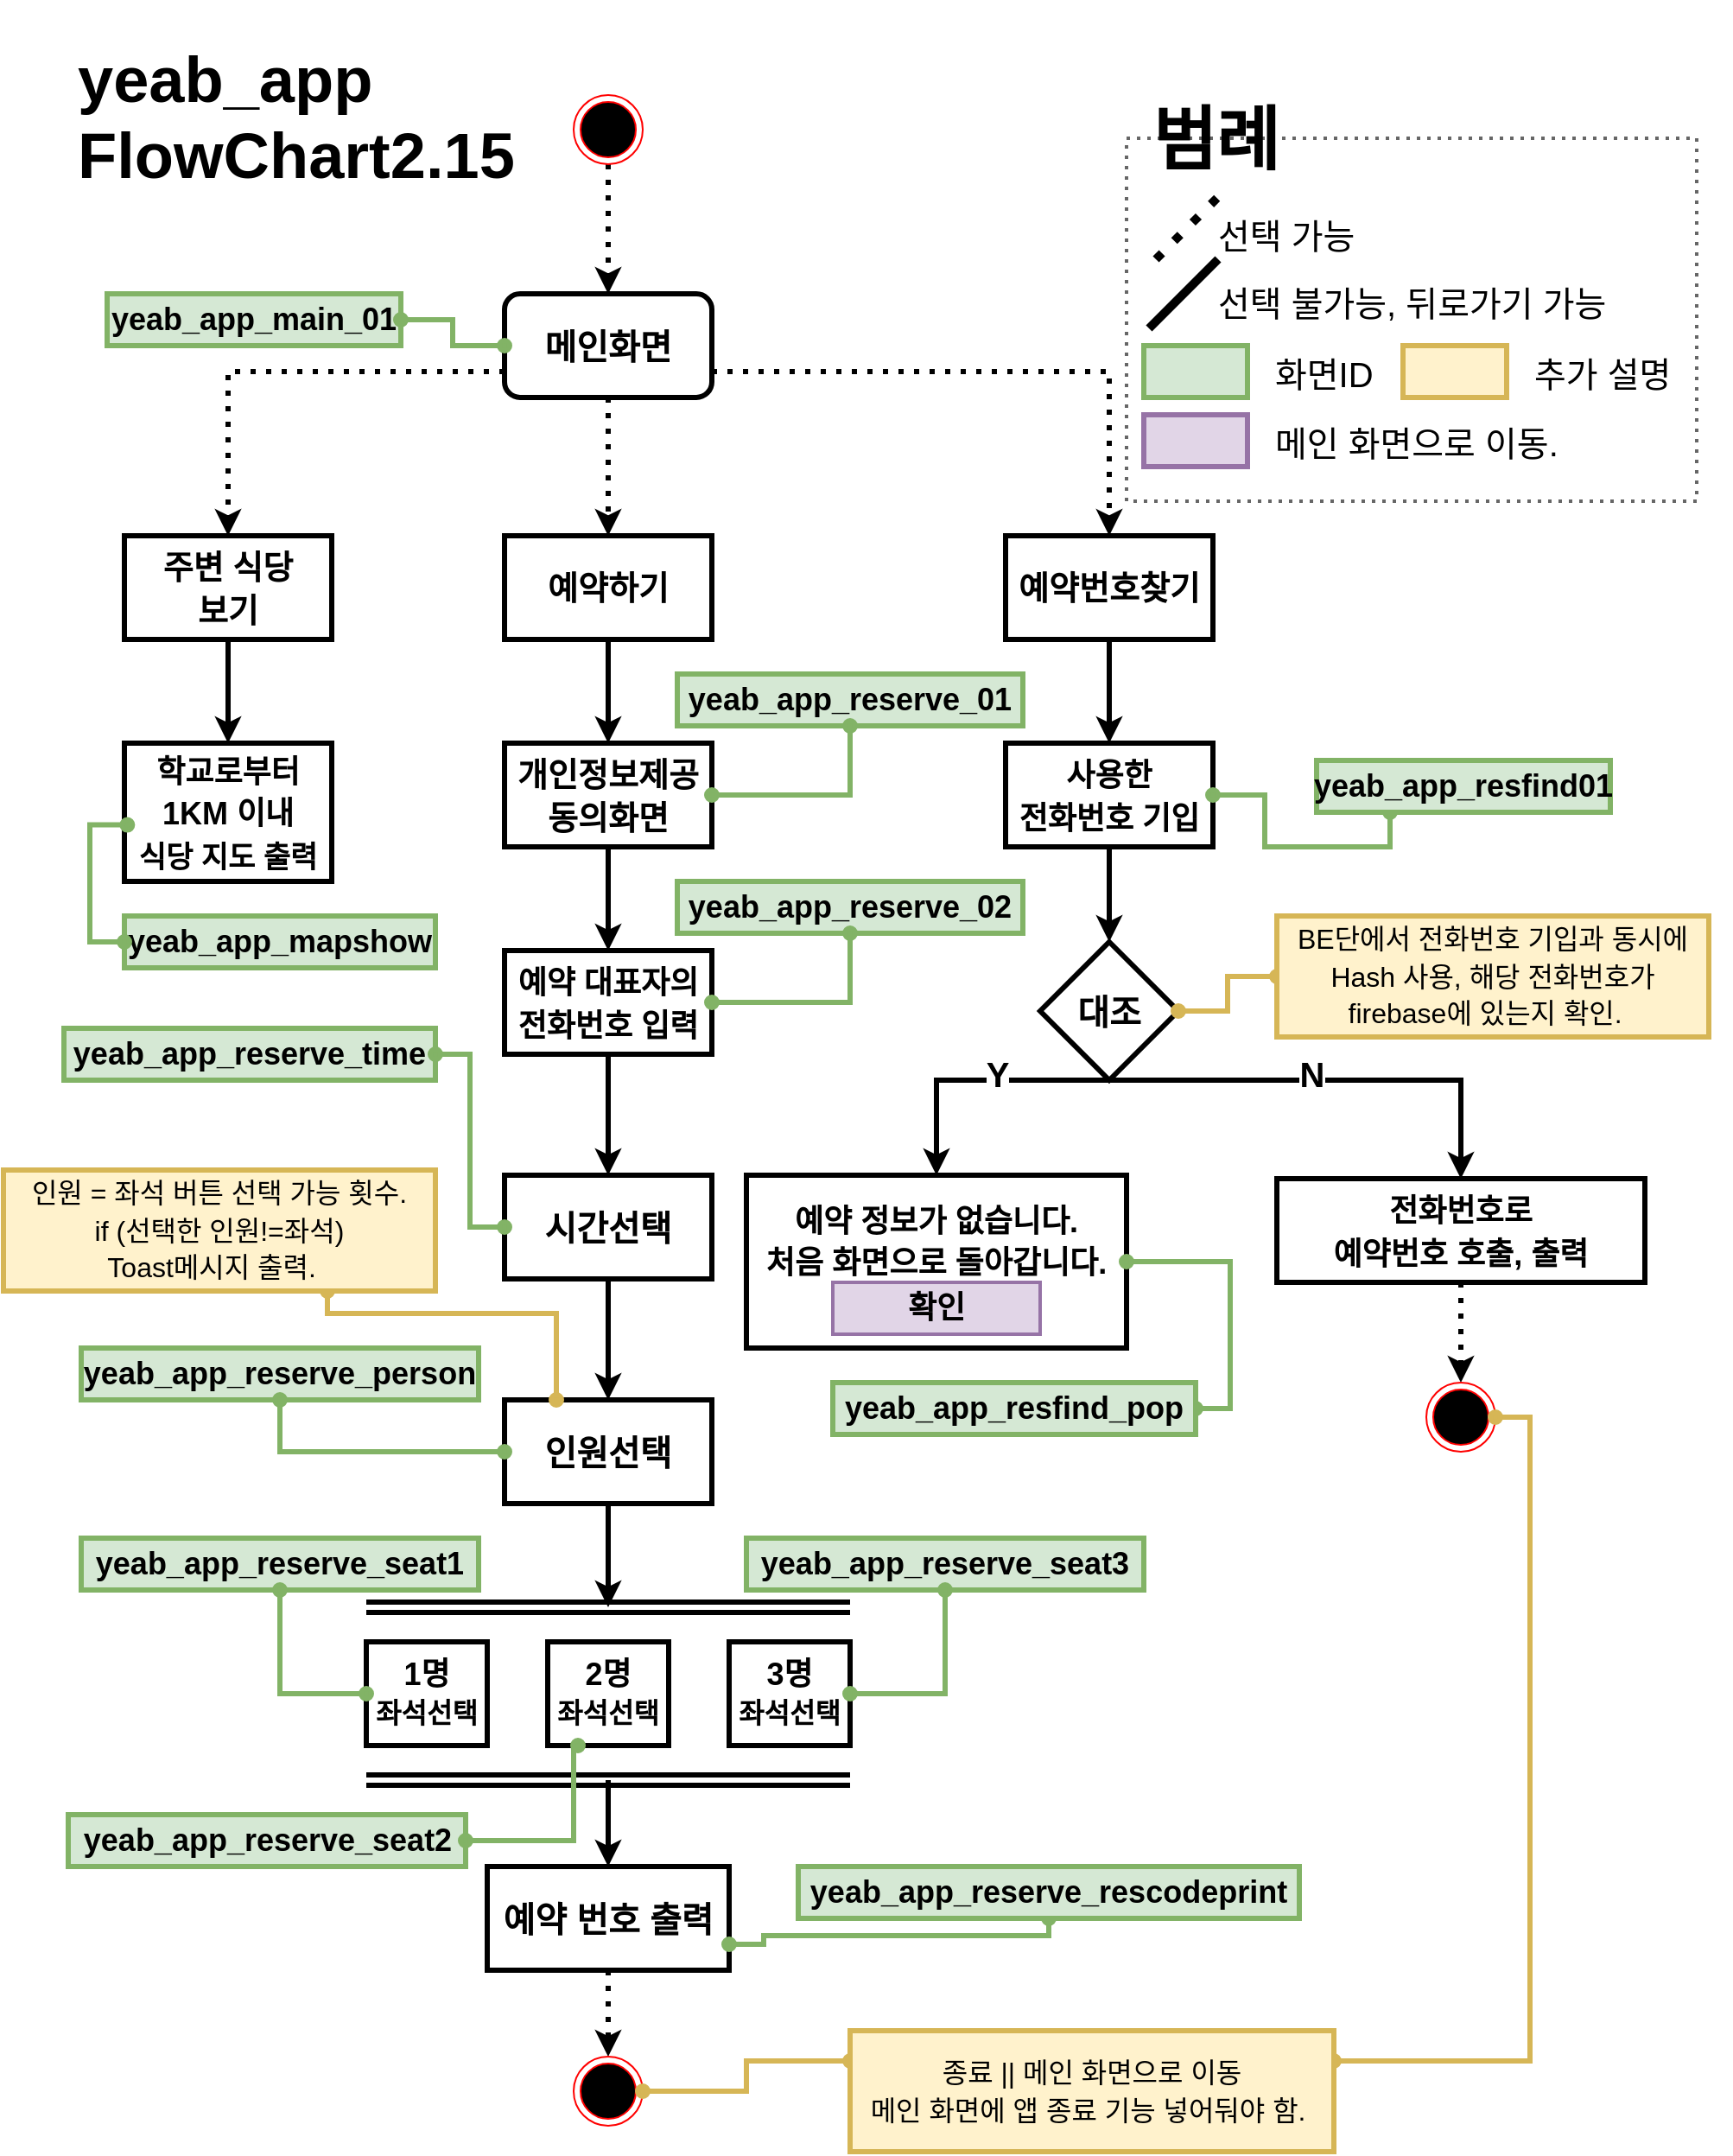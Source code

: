 <mxfile version="18.1.3" type="github"><diagram id="dLGdQCsyd4hNVI2lB6Ts" name="Page-1"><mxGraphModel dx="1865" dy="489" grid="1" gridSize="10" guides="1" tooltips="1" connect="1" arrows="1" fold="1" page="1" pageScale="1" pageWidth="827" pageHeight="1169" math="0" shadow="0"><root><mxCell id="0"/><mxCell id="1" parent="0"/><mxCell id="8XCTulohcZ_gQZf6zRRL-4" value="" style="edgeStyle=orthogonalEdgeStyle;rounded=0;orthogonalLoop=1;jettySize=auto;html=1;fontSize=20;strokeWidth=3;dashed=1;dashPattern=1 2;" parent="1" source="8XCTulohcZ_gQZf6zRRL-1" target="8XCTulohcZ_gQZf6zRRL-3" edge="1"><mxGeometry relative="1" as="geometry"/></mxCell><mxCell id="8XCTulohcZ_gQZf6zRRL-1" value="" style="ellipse;html=1;shape=endState;fillColor=#000000;strokeColor=#ff0000;" parent="1" vertex="1"><mxGeometry x="300" y="55" width="40" height="40" as="geometry"/></mxCell><mxCell id="uSzah23qglpgxrF1rr_4-2" value="" style="edgeStyle=orthogonalEdgeStyle;rounded=0;orthogonalLoop=1;jettySize=auto;html=1;strokeWidth=3;dashed=1;dashPattern=1 2;" parent="1" source="8XCTulohcZ_gQZf6zRRL-3" target="uSzah23qglpgxrF1rr_4-1" edge="1"><mxGeometry relative="1" as="geometry"/></mxCell><mxCell id="8XCTulohcZ_gQZf6zRRL-3" value="&lt;b&gt;메인화면&lt;/b&gt;" style="rounded=1;whiteSpace=wrap;html=1;fontSize=20;strokeWidth=3;fillColor=none;" parent="1" vertex="1"><mxGeometry x="260" y="170" width="120" height="60" as="geometry"/></mxCell><mxCell id="XMoSlfynbxAHRVLDpW97-5" value="" style="edgeStyle=orthogonalEdgeStyle;rounded=0;orthogonalLoop=1;jettySize=auto;html=1;fontSize=18;strokeWidth=3;" parent="1" source="uSzah23qglpgxrF1rr_4-1" target="XMoSlfynbxAHRVLDpW97-4" edge="1"><mxGeometry relative="1" as="geometry"/></mxCell><mxCell id="uSzah23qglpgxrF1rr_4-1" value="&lt;b style=&quot;&quot;&gt;&lt;font style=&quot;font-size: 19px;&quot;&gt;예약하기&lt;/font&gt;&lt;/b&gt;" style="rounded=0;whiteSpace=wrap;html=1;fontSize=20;strokeWidth=3;fillColor=none;" parent="1" vertex="1"><mxGeometry x="260" y="310" width="120" height="60" as="geometry"/></mxCell><mxCell id="uSzah23qglpgxrF1rr_4-10" value="" style="edgeStyle=orthogonalEdgeStyle;shape=connector;rounded=0;orthogonalLoop=1;jettySize=auto;html=1;labelBackgroundColor=default;fontFamily=Helvetica;fontSize=19;fontColor=default;endArrow=classic;strokeColor=default;strokeWidth=3;" parent="1" source="uSzah23qglpgxrF1rr_4-5" target="uSzah23qglpgxrF1rr_4-9" edge="1"><mxGeometry relative="1" as="geometry"/></mxCell><mxCell id="uSzah23qglpgxrF1rr_4-5" value="&lt;b style=&quot;&quot;&gt;&lt;font style=&quot;font-size: 19px;&quot;&gt;예약번호찾기&lt;/font&gt;&lt;/b&gt;" style="rounded=0;whiteSpace=wrap;html=1;fontSize=20;strokeWidth=3;fillColor=none;" parent="1" vertex="1"><mxGeometry x="550" y="310" width="120" height="60" as="geometry"/></mxCell><mxCell id="XMoSlfynbxAHRVLDpW97-2" value="" style="edgeStyle=orthogonalEdgeStyle;rounded=0;orthogonalLoop=1;jettySize=auto;html=1;strokeWidth=3;" parent="1" source="uSzah23qglpgxrF1rr_4-6" target="XMoSlfynbxAHRVLDpW97-1" edge="1"><mxGeometry relative="1" as="geometry"/></mxCell><mxCell id="uSzah23qglpgxrF1rr_4-6" value="&lt;b style=&quot;&quot;&gt;&lt;font style=&quot;font-size: 19px;&quot;&gt;주변 식당&lt;br&gt;보기&lt;br&gt;&lt;/font&gt;&lt;/b&gt;" style="rounded=0;whiteSpace=wrap;html=1;fontSize=20;strokeWidth=3;fillColor=none;" parent="1" vertex="1"><mxGeometry x="40" y="310" width="120" height="60" as="geometry"/></mxCell><mxCell id="uSzah23qglpgxrF1rr_4-7" value="" style="endArrow=classic;html=1;rounded=0;dashed=1;dashPattern=1 2;labelBackgroundColor=default;fontFamily=Helvetica;fontSize=11;fontColor=default;strokeColor=default;strokeWidth=3;shape=connector;entryX=0.5;entryY=0;entryDx=0;entryDy=0;exitX=0;exitY=0.75;exitDx=0;exitDy=0;edgeStyle=orthogonalEdgeStyle;" parent="1" source="8XCTulohcZ_gQZf6zRRL-3" target="uSzah23qglpgxrF1rr_4-6" edge="1"><mxGeometry width="50" height="50" relative="1" as="geometry"><mxPoint x="290" y="290" as="sourcePoint"/><mxPoint x="340" y="240" as="targetPoint"/></mxGeometry></mxCell><mxCell id="uSzah23qglpgxrF1rr_4-8" value="" style="endArrow=classic;html=1;rounded=0;dashed=1;dashPattern=1 2;labelBackgroundColor=default;fontFamily=Helvetica;fontSize=11;fontColor=default;strokeColor=default;strokeWidth=3;shape=connector;entryX=0.5;entryY=0;entryDx=0;entryDy=0;exitX=1;exitY=0.75;exitDx=0;exitDy=0;edgeStyle=orthogonalEdgeStyle;" parent="1" source="8XCTulohcZ_gQZf6zRRL-3" target="uSzah23qglpgxrF1rr_4-5" edge="1"><mxGeometry width="50" height="50" relative="1" as="geometry"><mxPoint x="290" y="290" as="sourcePoint"/><mxPoint x="340" y="240" as="targetPoint"/><Array as="points"><mxPoint x="610" y="215"/></Array></mxGeometry></mxCell><mxCell id="uSzah23qglpgxrF1rr_4-12" value="" style="edgeStyle=orthogonalEdgeStyle;shape=connector;rounded=0;orthogonalLoop=1;jettySize=auto;html=1;labelBackgroundColor=default;fontFamily=Helvetica;fontSize=18;fontColor=default;endArrow=classic;strokeColor=default;strokeWidth=3;" parent="1" source="uSzah23qglpgxrF1rr_4-9" target="uSzah23qglpgxrF1rr_4-11" edge="1"><mxGeometry relative="1" as="geometry"/></mxCell><mxCell id="uSzah23qglpgxrF1rr_4-9" value="&lt;font style=&quot;font-size: 18px;&quot;&gt;&lt;b&gt;사용한&lt;br&gt;전화번호 기입&lt;/b&gt;&lt;/font&gt;" style="whiteSpace=wrap;html=1;fontSize=20;rounded=0;strokeWidth=3;fillColor=none;" parent="1" vertex="1"><mxGeometry x="550" y="430" width="120" height="60" as="geometry"/></mxCell><mxCell id="uSzah23qglpgxrF1rr_4-11" value="&lt;b&gt;대조&lt;/b&gt;" style="rhombus;whiteSpace=wrap;html=1;fontSize=20;rounded=0;strokeWidth=3;fillColor=none;" parent="1" vertex="1"><mxGeometry x="570" y="545" width="80" height="80" as="geometry"/></mxCell><mxCell id="uSzah23qglpgxrF1rr_4-18" value="" style="edgeStyle=orthogonalEdgeStyle;shape=connector;rounded=0;orthogonalLoop=1;jettySize=auto;html=1;labelBackgroundColor=default;fontFamily=Helvetica;fontSize=18;fontColor=default;endArrow=classic;strokeColor=default;strokeWidth=3;" parent="1" edge="1"><mxGeometry relative="1" as="geometry"><mxPoint x="550" y="780" as="sourcePoint"/></mxGeometry></mxCell><mxCell id="uSzah23qglpgxrF1rr_4-20" value="" style="edgeStyle=orthogonalEdgeStyle;shape=connector;rounded=0;orthogonalLoop=1;jettySize=auto;html=1;labelBackgroundColor=default;fontFamily=Helvetica;fontSize=19;fontColor=default;endArrow=classic;strokeColor=default;strokeWidth=3;" parent="1" edge="1"><mxGeometry relative="1" as="geometry"><mxPoint x="550" y="890" as="sourcePoint"/></mxGeometry></mxCell><mxCell id="XMoSlfynbxAHRVLDpW97-1" value="&lt;font size=&quot;1&quot; style=&quot;&quot;&gt;&lt;b style=&quot;font-size: 17px;&quot;&gt;&lt;span style=&quot;font-size: 18px;&quot;&gt;학교로부터 1KM 이내 &lt;/span&gt;&lt;br&gt;식당 지도 출력&lt;/b&gt;&lt;/font&gt;" style="whiteSpace=wrap;html=1;fontSize=20;fillColor=none;rounded=0;strokeWidth=3;" parent="1" vertex="1"><mxGeometry x="40" y="430" width="120" height="80" as="geometry"/></mxCell><mxCell id="XMoSlfynbxAHRVLDpW97-3" value="&lt;b&gt;yeab_app_main_01&lt;/b&gt;" style="rounded=0;whiteSpace=wrap;html=1;fontSize=18;fillColor=#d5e8d4;strokeColor=#82b366;strokeWidth=3;" parent="1" vertex="1"><mxGeometry x="30" y="170" width="170" height="30" as="geometry"/></mxCell><mxCell id="XMoSlfynbxAHRVLDpW97-7" value="" style="edgeStyle=orthogonalEdgeStyle;rounded=0;orthogonalLoop=1;jettySize=auto;html=1;fontSize=18;strokeWidth=3;" parent="1" source="XMoSlfynbxAHRVLDpW97-4" target="XMoSlfynbxAHRVLDpW97-6" edge="1"><mxGeometry relative="1" as="geometry"/></mxCell><mxCell id="XMoSlfynbxAHRVLDpW97-4" value="&lt;span style=&quot;font-size: 19px;&quot;&gt;&lt;b&gt;개인정보제공&lt;br&gt;동의화면&lt;br&gt;&lt;/b&gt;&lt;/span&gt;" style="rounded=0;whiteSpace=wrap;html=1;fontSize=20;strokeWidth=3;fillColor=none;" parent="1" vertex="1"><mxGeometry x="260" y="430" width="120" height="60" as="geometry"/></mxCell><mxCell id="XMoSlfynbxAHRVLDpW97-12" value="" style="edgeStyle=orthogonalEdgeStyle;rounded=0;orthogonalLoop=1;jettySize=auto;html=1;fontSize=18;strokeWidth=3;" parent="1" source="XMoSlfynbxAHRVLDpW97-6" target="XMoSlfynbxAHRVLDpW97-11" edge="1"><mxGeometry relative="1" as="geometry"/></mxCell><mxCell id="XMoSlfynbxAHRVLDpW97-6" value="&lt;font style=&quot;font-size: 18px;&quot;&gt;&lt;b&gt;예약 대표자의 전화번호 입력&lt;/b&gt;&lt;/font&gt;" style="whiteSpace=wrap;html=1;fontSize=20;fillColor=none;rounded=0;strokeWidth=3;" parent="1" vertex="1"><mxGeometry x="260" y="550" width="120" height="60" as="geometry"/></mxCell><mxCell id="XMoSlfynbxAHRVLDpW97-8" value="&lt;span style=&quot;font-size: 18px;&quot;&gt;&lt;b&gt;전화번호로 &lt;br&gt;예약번호 호출, 출력&lt;/b&gt;&lt;/span&gt;" style="whiteSpace=wrap;html=1;fontSize=20;rounded=0;strokeWidth=3;fillColor=none;" parent="1" vertex="1"><mxGeometry x="707" y="682" width="213" height="60" as="geometry"/></mxCell><mxCell id="XMoSlfynbxAHRVLDpW97-14" value="" style="edgeStyle=orthogonalEdgeStyle;rounded=0;orthogonalLoop=1;jettySize=auto;html=1;fontSize=18;strokeWidth=3;" parent="1" source="XMoSlfynbxAHRVLDpW97-11" target="XMoSlfynbxAHRVLDpW97-13" edge="1"><mxGeometry relative="1" as="geometry"/></mxCell><mxCell id="XMoSlfynbxAHRVLDpW97-11" value="&lt;b&gt;시간선택&lt;/b&gt;" style="whiteSpace=wrap;html=1;fontSize=20;fillColor=none;rounded=0;strokeWidth=3;" parent="1" vertex="1"><mxGeometry x="260" y="680" width="120" height="60" as="geometry"/></mxCell><mxCell id="XMoSlfynbxAHRVLDpW97-17" value="" style="edgeStyle=orthogonalEdgeStyle;rounded=0;orthogonalLoop=1;jettySize=auto;html=1;fontSize=18;strokeWidth=3;" parent="1" source="XMoSlfynbxAHRVLDpW97-13" edge="1"><mxGeometry relative="1" as="geometry"><mxPoint x="320" y="930" as="targetPoint"/><Array as="points"><mxPoint x="320" y="910"/><mxPoint x="320" y="910"/></Array></mxGeometry></mxCell><mxCell id="XMoSlfynbxAHRVLDpW97-13" value="&lt;b&gt;인원선택&lt;/b&gt;" style="whiteSpace=wrap;html=1;fontSize=20;fillColor=none;rounded=0;strokeWidth=3;" parent="1" vertex="1"><mxGeometry x="260" y="810" width="120" height="60" as="geometry"/></mxCell><mxCell id="XMoSlfynbxAHRVLDpW97-15" value="" style="shape=link;html=1;rounded=0;fontSize=18;strokeWidth=3;" parent="1" edge="1"><mxGeometry width="100" relative="1" as="geometry"><mxPoint x="180" y="930" as="sourcePoint"/><mxPoint x="460" y="930" as="targetPoint"/></mxGeometry></mxCell><mxCell id="XMoSlfynbxAHRVLDpW97-18" value="&lt;b&gt;1명&lt;br&gt;&lt;font style=&quot;font-size: 16px;&quot;&gt;좌석선택&lt;/font&gt;&lt;br&gt;&lt;/b&gt;" style="rounded=0;whiteSpace=wrap;html=1;fontSize=18;strokeWidth=3;fillColor=none;" parent="1" vertex="1"><mxGeometry x="180" y="950" width="70" height="60" as="geometry"/></mxCell><mxCell id="XMoSlfynbxAHRVLDpW97-20" value="&lt;b&gt;2명&lt;br&gt;&lt;font style=&quot;font-size: 16px;&quot;&gt;좌석선택&lt;/font&gt;&lt;br&gt;&lt;/b&gt;" style="rounded=0;whiteSpace=wrap;html=1;fontSize=18;strokeWidth=3;fillColor=none;" parent="1" vertex="1"><mxGeometry x="285" y="950" width="70" height="60" as="geometry"/></mxCell><mxCell id="XMoSlfynbxAHRVLDpW97-21" value="&lt;b&gt;3명&lt;br&gt;&lt;font style=&quot;font-size: 16px;&quot;&gt;좌석선택&lt;/font&gt;&lt;/b&gt;" style="rounded=0;whiteSpace=wrap;html=1;fontSize=18;strokeWidth=3;fillColor=none;" parent="1" vertex="1"><mxGeometry x="390" y="950" width="70" height="60" as="geometry"/></mxCell><mxCell id="XMoSlfynbxAHRVLDpW97-23" value="" style="shape=link;html=1;rounded=0;fontSize=18;strokeWidth=3;" parent="1" edge="1"><mxGeometry width="100" relative="1" as="geometry"><mxPoint x="180" y="1030" as="sourcePoint"/><mxPoint x="460" y="1030" as="targetPoint"/></mxGeometry></mxCell><mxCell id="XMoSlfynbxAHRVLDpW97-25" value="&lt;b&gt;&lt;font style=&quot;font-size: 20px;&quot;&gt;예약 번호 출력&lt;/font&gt;&lt;/b&gt;" style="whiteSpace=wrap;html=1;fontSize=20;fillColor=none;rounded=0;strokeWidth=3;" parent="1" vertex="1"><mxGeometry x="250" y="1080" width="140" height="60" as="geometry"/></mxCell><mxCell id="XMoSlfynbxAHRVLDpW97-26" value="" style="endArrow=classic;html=1;rounded=0;fontSize=16;strokeWidth=3;entryX=0.5;entryY=0;entryDx=0;entryDy=0;" parent="1" target="XMoSlfynbxAHRVLDpW97-25" edge="1"><mxGeometry width="50" height="50" relative="1" as="geometry"><mxPoint x="320" y="1030" as="sourcePoint"/><mxPoint x="440" y="880" as="targetPoint"/></mxGeometry></mxCell><mxCell id="XMoSlfynbxAHRVLDpW97-27" value="&lt;font style=&quot;font-size: 18px;&quot;&gt;&lt;b&gt;예약 정보가 없습니다.&lt;br&gt;처음 화면으로 돌아갑니다.&lt;br&gt;&lt;br&gt;&lt;/b&gt;&lt;/font&gt;" style="rounded=0;whiteSpace=wrap;html=1;fontSize=20;strokeWidth=3;fillColor=none;" parent="1" vertex="1"><mxGeometry x="400" y="680" width="220" height="100" as="geometry"/></mxCell><mxCell id="XMoSlfynbxAHRVLDpW97-28" value="&lt;b&gt;확인&lt;/b&gt;" style="rounded=0;whiteSpace=wrap;html=1;fontSize=18;strokeWidth=2;fillColor=#e1d5e7;strokeColor=#9673a6;" parent="1" vertex="1"><mxGeometry x="450" y="742" width="120" height="30" as="geometry"/></mxCell><mxCell id="XMoSlfynbxAHRVLDpW97-29" value="" style="endArrow=classic;html=1;rounded=0;fontSize=18;strokeWidth=3;entryX=0.5;entryY=0;entryDx=0;entryDy=0;exitX=0.5;exitY=1;exitDx=0;exitDy=0;edgeStyle=orthogonalEdgeStyle;" parent="1" source="uSzah23qglpgxrF1rr_4-11" target="XMoSlfynbxAHRVLDpW97-27" edge="1"><mxGeometry width="50" height="50" relative="1" as="geometry"><mxPoint x="390" y="720" as="sourcePoint"/><mxPoint x="440" y="670" as="targetPoint"/><Array as="points"><mxPoint x="510" y="625"/></Array></mxGeometry></mxCell><mxCell id="XMoSlfynbxAHRVLDpW97-69" value="Y" style="edgeLabel;html=1;align=center;verticalAlign=middle;resizable=0;points=[];fontSize=20;fontFamily=Helvetica;fontColor=default;fontStyle=1" parent="XMoSlfynbxAHRVLDpW97-29" vertex="1" connectable="0"><mxGeometry x="-0.16" y="-4" relative="1" as="geometry"><mxPoint as="offset"/></mxGeometry></mxCell><mxCell id="XMoSlfynbxAHRVLDpW97-30" value="" style="endArrow=classic;html=1;rounded=0;fontSize=18;strokeWidth=3;entryX=0.5;entryY=0;entryDx=0;entryDy=0;exitX=0.5;exitY=1;exitDx=0;exitDy=0;edgeStyle=orthogonalEdgeStyle;" parent="1" source="uSzah23qglpgxrF1rr_4-11" target="XMoSlfynbxAHRVLDpW97-8" edge="1"><mxGeometry width="50" height="50" relative="1" as="geometry"><mxPoint x="390" y="720" as="sourcePoint"/><mxPoint x="440" y="670" as="targetPoint"/><Array as="points"><mxPoint x="814" y="625"/></Array></mxGeometry></mxCell><mxCell id="XMoSlfynbxAHRVLDpW97-70" value="&lt;b&gt;N&lt;/b&gt;" style="edgeLabel;html=1;align=center;verticalAlign=middle;resizable=0;points=[];fontSize=20;fontFamily=Helvetica;fontColor=default;" parent="XMoSlfynbxAHRVLDpW97-30" vertex="1" connectable="0"><mxGeometry x="-0.105" y="4" relative="1" as="geometry"><mxPoint as="offset"/></mxGeometry></mxCell><mxCell id="XMoSlfynbxAHRVLDpW97-33" value="" style="endArrow=classic;html=1;rounded=0;fontSize=18;strokeWidth=3;entryX=0.5;entryY=0;entryDx=0;entryDy=0;exitX=0.5;exitY=1;exitDx=0;exitDy=0;dashed=1;dashPattern=1 2;" parent="1" source="XMoSlfynbxAHRVLDpW97-25" target="XMoSlfynbxAHRVLDpW97-73" edge="1"><mxGeometry width="50" height="50" relative="1" as="geometry"><mxPoint x="390" y="920" as="sourcePoint"/><mxPoint x="320" y="1190" as="targetPoint"/></mxGeometry></mxCell><mxCell id="XMoSlfynbxAHRVLDpW97-34" value="" style="endArrow=classic;html=1;rounded=0;dashed=1;dashPattern=1 2;fontSize=18;strokeWidth=3;entryX=0.5;entryY=0;entryDx=0;entryDy=0;exitX=0.5;exitY=1;exitDx=0;exitDy=0;" parent="1" source="XMoSlfynbxAHRVLDpW97-8" target="XMoSlfynbxAHRVLDpW97-75" edge="1"><mxGeometry width="50" height="50" relative="1" as="geometry"><mxPoint x="815" y="870.0" as="sourcePoint"/><mxPoint x="767.0" y="920" as="targetPoint"/></mxGeometry></mxCell><mxCell id="XMoSlfynbxAHRVLDpW97-62" style="edgeStyle=orthogonalEdgeStyle;shape=connector;rounded=0;orthogonalLoop=1;jettySize=auto;html=1;exitX=0.25;exitY=1;exitDx=0;exitDy=0;labelBackgroundColor=default;fontFamily=Helvetica;fontSize=18;fontColor=default;startArrow=oval;startFill=1;endArrow=oval;endFill=1;strokeColor=#82b366;strokeWidth=3;fillColor=#d5e8d4;entryX=1;entryY=0.5;entryDx=0;entryDy=0;" parent="1" source="XMoSlfynbxAHRVLDpW97-37" target="uSzah23qglpgxrF1rr_4-9" edge="1"><mxGeometry relative="1" as="geometry"><mxPoint x="720" y="480" as="targetPoint"/></mxGeometry></mxCell><mxCell id="XMoSlfynbxAHRVLDpW97-37" value="&lt;b&gt;yeab_app_resfind01&lt;/b&gt;" style="rounded=0;whiteSpace=wrap;html=1;fontSize=18;fillColor=#d5e8d4;strokeColor=#82b366;strokeWidth=3;" parent="1" vertex="1"><mxGeometry x="730" y="440" width="170" height="30" as="geometry"/></mxCell><mxCell id="XMoSlfynbxAHRVLDpW97-38" value="&lt;b&gt;yeab_app_reserve_01&lt;/b&gt;" style="rounded=0;whiteSpace=wrap;html=1;fontSize=18;fillColor=#d5e8d4;strokeColor=#82b366;strokeWidth=3;" parent="1" vertex="1"><mxGeometry x="360" y="390" width="200" height="30" as="geometry"/></mxCell><mxCell id="XMoSlfynbxAHRVLDpW97-39" value="&lt;b&gt;yeab_app_reserve_02&lt;/b&gt;" style="rounded=0;whiteSpace=wrap;html=1;fontSize=18;fillColor=#d5e8d4;strokeColor=#82b366;strokeWidth=3;" parent="1" vertex="1"><mxGeometry x="360" y="510" width="200" height="30" as="geometry"/></mxCell><mxCell id="XMoSlfynbxAHRVLDpW97-40" value="&lt;b&gt;yeab_app_reserve_time&lt;/b&gt;" style="rounded=0;whiteSpace=wrap;html=1;fontSize=18;fillColor=#d5e8d4;strokeColor=#82b366;strokeWidth=3;" parent="1" vertex="1"><mxGeometry x="5" y="595" width="215" height="30" as="geometry"/></mxCell><mxCell id="XMoSlfynbxAHRVLDpW97-41" value="&lt;b&gt;yeab_app_reserve_person&lt;/b&gt;" style="rounded=0;whiteSpace=wrap;html=1;fontSize=18;fillColor=#d5e8d4;strokeColor=#82b366;strokeWidth=3;" parent="1" vertex="1"><mxGeometry x="15" y="780" width="230" height="30" as="geometry"/></mxCell><mxCell id="XMoSlfynbxAHRVLDpW97-64" style="edgeStyle=orthogonalEdgeStyle;shape=connector;rounded=0;orthogonalLoop=1;jettySize=auto;html=1;exitX=0.5;exitY=1;exitDx=0;exitDy=0;entryX=1;entryY=0.75;entryDx=0;entryDy=0;labelBackgroundColor=default;fontFamily=Helvetica;fontSize=18;fontColor=default;startArrow=oval;startFill=1;endArrow=oval;endFill=1;strokeColor=#82b366;strokeWidth=3;fillColor=#d5e8d4;" parent="1" source="XMoSlfynbxAHRVLDpW97-42" target="XMoSlfynbxAHRVLDpW97-25" edge="1"><mxGeometry relative="1" as="geometry"><Array as="points"><mxPoint x="575" y="1120"/><mxPoint x="410" y="1120"/><mxPoint x="410" y="1125"/></Array></mxGeometry></mxCell><mxCell id="XMoSlfynbxAHRVLDpW97-42" value="&lt;b&gt;yeab_app_reserve_rescodeprint&lt;/b&gt;" style="rounded=0;whiteSpace=wrap;html=1;fontSize=18;fillColor=#d5e8d4;strokeColor=#82b366;strokeWidth=3;" parent="1" vertex="1"><mxGeometry x="430" y="1080" width="290" height="30" as="geometry"/></mxCell><mxCell id="XMoSlfynbxAHRVLDpW97-63" style="edgeStyle=orthogonalEdgeStyle;shape=connector;rounded=0;orthogonalLoop=1;jettySize=auto;html=1;exitX=1;exitY=0.5;exitDx=0;exitDy=0;entryX=1;entryY=0.5;entryDx=0;entryDy=0;labelBackgroundColor=default;fontFamily=Helvetica;fontSize=18;fontColor=default;startArrow=oval;startFill=1;endArrow=oval;endFill=1;strokeColor=#82b366;strokeWidth=3;fillColor=#d5e8d4;" parent="1" source="XMoSlfynbxAHRVLDpW97-43" target="XMoSlfynbxAHRVLDpW97-27" edge="1"><mxGeometry relative="1" as="geometry"/></mxCell><mxCell id="XMoSlfynbxAHRVLDpW97-43" value="&lt;b&gt;yeab_app_resfind_pop&lt;/b&gt;" style="rounded=0;whiteSpace=wrap;html=1;fontSize=18;fillColor=#d5e8d4;strokeColor=#82b366;strokeWidth=3;" parent="1" vertex="1"><mxGeometry x="450" y="800" width="210" height="30" as="geometry"/></mxCell><mxCell id="XMoSlfynbxAHRVLDpW97-44" value="&lt;b&gt;yeab_app_mapshow&lt;/b&gt;" style="rounded=0;whiteSpace=wrap;html=1;fontSize=18;fillColor=#d5e8d4;strokeColor=#82b366;strokeWidth=3;" parent="1" vertex="1"><mxGeometry x="40" y="530" width="180" height="30" as="geometry"/></mxCell><mxCell id="XMoSlfynbxAHRVLDpW97-45" value="&lt;b&gt;yeab_app_reserve_seat1&lt;/b&gt;" style="rounded=0;whiteSpace=wrap;html=1;fontSize=18;fillColor=#d5e8d4;strokeColor=#82b366;strokeWidth=3;" parent="1" vertex="1"><mxGeometry x="15" y="890" width="230" height="30" as="geometry"/></mxCell><mxCell id="XMoSlfynbxAHRVLDpW97-46" value="&lt;b&gt;yeab_app_reserve_seat2&lt;/b&gt;" style="rounded=0;whiteSpace=wrap;html=1;fontSize=18;fillColor=#d5e8d4;strokeColor=#82b366;strokeWidth=3;" parent="1" vertex="1"><mxGeometry x="7.5" y="1050" width="230" height="30" as="geometry"/></mxCell><mxCell id="XMoSlfynbxAHRVLDpW97-47" value="&lt;b&gt;yeab_app_reserve_seat3&lt;/b&gt;" style="rounded=0;whiteSpace=wrap;html=1;fontSize=18;fillColor=#d5e8d4;strokeColor=#82b366;strokeWidth=3;" parent="1" vertex="1"><mxGeometry x="400" y="890" width="230" height="30" as="geometry"/></mxCell><mxCell id="XMoSlfynbxAHRVLDpW97-48" value="" style="endArrow=oval;html=1;rounded=0;fontSize=18;strokeWidth=3;entryX=1;entryY=0.5;entryDx=0;entryDy=0;exitX=0;exitY=0.5;exitDx=0;exitDy=0;fillColor=#d5e8d4;strokeColor=#82b366;edgeStyle=orthogonalEdgeStyle;endFill=1;startArrow=oval;startFill=1;" parent="1" source="8XCTulohcZ_gQZf6zRRL-3" target="XMoSlfynbxAHRVLDpW97-3" edge="1"><mxGeometry width="50" height="50" relative="1" as="geometry"><mxPoint x="50" y="370" as="sourcePoint"/><mxPoint x="100" y="320" as="targetPoint"/></mxGeometry></mxCell><mxCell id="XMoSlfynbxAHRVLDpW97-50" value="" style="endArrow=oval;html=1;rounded=0;labelBackgroundColor=default;fontFamily=Helvetica;fontSize=18;fontColor=default;strokeColor=#82b366;strokeWidth=3;fillColor=#d5e8d4;shape=connector;exitX=0;exitY=0.5;exitDx=0;exitDy=0;entryX=0.014;entryY=0.591;entryDx=0;entryDy=0;edgeStyle=orthogonalEdgeStyle;entryPerimeter=0;endFill=1;startArrow=oval;startFill=1;" parent="1" source="XMoSlfynbxAHRVLDpW97-44" target="XMoSlfynbxAHRVLDpW97-1" edge="1"><mxGeometry width="50" height="50" relative="1" as="geometry"><mxPoint x="50" y="470" as="sourcePoint"/><mxPoint x="100" y="420" as="targetPoint"/><Array as="points"><mxPoint x="20" y="545"/><mxPoint x="20" y="477"/></Array></mxGeometry></mxCell><mxCell id="XMoSlfynbxAHRVLDpW97-53" value="" style="endArrow=oval;html=1;rounded=0;labelBackgroundColor=default;fontFamily=Helvetica;fontSize=18;fontColor=default;strokeColor=#82b366;strokeWidth=3;fillColor=#d5e8d4;shape=connector;entryX=1;entryY=0.5;entryDx=0;entryDy=0;exitX=0;exitY=0.5;exitDx=0;exitDy=0;edgeStyle=orthogonalEdgeStyle;startArrow=oval;startFill=1;endFill=1;" parent="1" source="XMoSlfynbxAHRVLDpW97-11" target="XMoSlfynbxAHRVLDpW97-40" edge="1"><mxGeometry width="50" height="50" relative="1" as="geometry"><mxPoint x="50" y="560" as="sourcePoint"/><mxPoint x="100" y="510" as="targetPoint"/></mxGeometry></mxCell><mxCell id="XMoSlfynbxAHRVLDpW97-55" value="" style="endArrow=oval;html=1;rounded=0;labelBackgroundColor=default;fontFamily=Helvetica;fontSize=18;fontColor=default;strokeColor=#82b366;strokeWidth=3;fillColor=#d5e8d4;shape=connector;entryX=0.5;entryY=1;entryDx=0;entryDy=0;exitX=0;exitY=0.5;exitDx=0;exitDy=0;edgeStyle=orthogonalEdgeStyle;endFill=1;startArrow=oval;startFill=1;" parent="1" source="XMoSlfynbxAHRVLDpW97-13" target="XMoSlfynbxAHRVLDpW97-41" edge="1"><mxGeometry width="50" height="50" relative="1" as="geometry"><mxPoint x="50" y="920" as="sourcePoint"/><mxPoint x="50" y="830" as="targetPoint"/></mxGeometry></mxCell><mxCell id="XMoSlfynbxAHRVLDpW97-56" value="" style="endArrow=oval;html=1;rounded=0;labelBackgroundColor=default;fontFamily=Helvetica;fontSize=18;fontColor=default;strokeColor=#82b366;strokeWidth=3;fillColor=#d5e8d4;shape=connector;entryX=0.5;entryY=1;entryDx=0;entryDy=0;exitX=0;exitY=0.5;exitDx=0;exitDy=0;edgeStyle=orthogonalEdgeStyle;startArrow=oval;startFill=1;endFill=1;" parent="1" source="XMoSlfynbxAHRVLDpW97-18" target="XMoSlfynbxAHRVLDpW97-45" edge="1"><mxGeometry width="50" height="50" relative="1" as="geometry"><mxPoint x="50" y="920" as="sourcePoint"/><mxPoint x="100" y="870" as="targetPoint"/></mxGeometry></mxCell><mxCell id="XMoSlfynbxAHRVLDpW97-57" value="" style="endArrow=oval;html=1;rounded=0;labelBackgroundColor=default;fontFamily=Helvetica;fontSize=18;fontColor=default;strokeColor=#82b366;strokeWidth=3;fillColor=#d5e8d4;shape=connector;exitX=1;exitY=0.5;exitDx=0;exitDy=0;entryX=0.25;entryY=1;entryDx=0;entryDy=0;edgeStyle=orthogonalEdgeStyle;endFill=1;startArrow=oval;startFill=1;" parent="1" source="XMoSlfynbxAHRVLDpW97-46" target="XMoSlfynbxAHRVLDpW97-20" edge="1"><mxGeometry width="50" height="50" relative="1" as="geometry"><mxPoint x="50" y="1010" as="sourcePoint"/><mxPoint x="100" y="960" as="targetPoint"/><Array as="points"><mxPoint x="300" y="1065"/><mxPoint x="300" y="1010"/></Array></mxGeometry></mxCell><mxCell id="XMoSlfynbxAHRVLDpW97-59" value="" style="endArrow=oval;html=1;rounded=0;labelBackgroundColor=default;fontFamily=Helvetica;fontSize=18;fontColor=default;strokeColor=#82b366;strokeWidth=3;fillColor=#d5e8d4;shape=connector;entryX=0.5;entryY=1;entryDx=0;entryDy=0;exitX=1;exitY=0.5;exitDx=0;exitDy=0;startArrow=oval;startFill=1;endFill=1;edgeStyle=orthogonalEdgeStyle;" parent="1" source="XMoSlfynbxAHRVLDpW97-21" target="XMoSlfynbxAHRVLDpW97-47" edge="1"><mxGeometry width="50" height="50" relative="1" as="geometry"><mxPoint x="50" y="920" as="sourcePoint"/><mxPoint x="100" y="870" as="targetPoint"/></mxGeometry></mxCell><mxCell id="XMoSlfynbxAHRVLDpW97-60" value="" style="endArrow=oval;html=1;rounded=0;labelBackgroundColor=default;fontFamily=Helvetica;fontSize=18;fontColor=default;strokeColor=#82b366;strokeWidth=3;fillColor=#d5e8d4;shape=connector;entryX=0.5;entryY=1;entryDx=0;entryDy=0;exitX=1;exitY=0.5;exitDx=0;exitDy=0;edgeStyle=orthogonalEdgeStyle;startArrow=oval;startFill=1;endFill=1;" parent="1" source="XMoSlfynbxAHRVLDpW97-4" target="XMoSlfynbxAHRVLDpW97-38" edge="1"><mxGeometry width="50" height="50" relative="1" as="geometry"><mxPoint x="400" y="570" as="sourcePoint"/><mxPoint x="450" y="520" as="targetPoint"/></mxGeometry></mxCell><mxCell id="XMoSlfynbxAHRVLDpW97-61" value="" style="endArrow=oval;html=1;rounded=0;labelBackgroundColor=default;fontFamily=Helvetica;fontSize=18;fontColor=default;strokeColor=#82b366;strokeWidth=3;fillColor=#d5e8d4;shape=connector;exitX=1;exitY=0.5;exitDx=0;exitDy=0;entryX=0.5;entryY=1;entryDx=0;entryDy=0;startArrow=oval;startFill=1;endFill=1;edgeStyle=orthogonalEdgeStyle;" parent="1" source="XMoSlfynbxAHRVLDpW97-6" target="XMoSlfynbxAHRVLDpW97-39" edge="1"><mxGeometry width="50" height="50" relative="1" as="geometry"><mxPoint x="400" y="570" as="sourcePoint"/><mxPoint x="450" y="520" as="targetPoint"/></mxGeometry></mxCell><mxCell id="XMoSlfynbxAHRVLDpW97-66" style="edgeStyle=orthogonalEdgeStyle;shape=connector;rounded=0;orthogonalLoop=1;jettySize=auto;html=1;exitX=0;exitY=0.5;exitDx=0;exitDy=0;entryX=1;entryY=0.5;entryDx=0;entryDy=0;labelBackgroundColor=default;fontFamily=Helvetica;fontSize=16;fontColor=default;startArrow=oval;startFill=1;endArrow=oval;endFill=1;strokeColor=#d6b656;strokeWidth=3;fillColor=#fff2cc;" parent="1" source="XMoSlfynbxAHRVLDpW97-65" target="uSzah23qglpgxrF1rr_4-11" edge="1"><mxGeometry relative="1" as="geometry"/></mxCell><mxCell id="XMoSlfynbxAHRVLDpW97-65" value="&lt;font style=&quot;font-size: 16px;&quot;&gt;BE단에서 전화번호 기입과 동시에 Hash 사용, 해당 전화번호가 firebase에 있는지 확인.&amp;nbsp;&amp;nbsp;&lt;/font&gt;" style="rounded=0;whiteSpace=wrap;html=1;fontSize=18;fillColor=#fff2cc;strokeColor=#d6b656;strokeWidth=3;" parent="1" vertex="1"><mxGeometry x="707" y="530" width="250" height="70" as="geometry"/></mxCell><mxCell id="XMoSlfynbxAHRVLDpW97-68" style="edgeStyle=orthogonalEdgeStyle;shape=connector;rounded=0;orthogonalLoop=1;jettySize=auto;html=1;exitX=0.75;exitY=1;exitDx=0;exitDy=0;entryX=0.25;entryY=0;entryDx=0;entryDy=0;labelBackgroundColor=default;fontFamily=Helvetica;fontSize=16;fontColor=default;startArrow=oval;startFill=1;endArrow=oval;endFill=1;strokeColor=#d6b656;strokeWidth=3;fillColor=#fff2cc;" parent="1" source="XMoSlfynbxAHRVLDpW97-67" target="XMoSlfynbxAHRVLDpW97-13" edge="1"><mxGeometry relative="1" as="geometry"><Array as="points"><mxPoint x="158" y="760"/><mxPoint x="290" y="760"/></Array></mxGeometry></mxCell><mxCell id="XMoSlfynbxAHRVLDpW97-67" value="&lt;span style=&quot;font-size: 16px;&quot;&gt;인원 = 좌석 버튼 선택 가능 횟수.&lt;br&gt;if (선택한 인원!=좌석) &lt;br&gt;Toast메시지 출력.&amp;nbsp;&amp;nbsp;&lt;/span&gt;" style="rounded=0;whiteSpace=wrap;html=1;fontSize=18;fillColor=#fff2cc;strokeColor=#d6b656;strokeWidth=3;" parent="1" vertex="1"><mxGeometry x="-30" y="677" width="250" height="70" as="geometry"/></mxCell><mxCell id="XMoSlfynbxAHRVLDpW97-71" value="" style="rounded=0;whiteSpace=wrap;html=1;fontFamily=Helvetica;fontSize=20;strokeWidth=2;fillColor=none;dashed=1;dashPattern=1 2;strokeColor=#666666;fontColor=#333333;" parent="1" vertex="1"><mxGeometry x="620" y="80" width="330" height="210" as="geometry"/></mxCell><mxCell id="XMoSlfynbxAHRVLDpW97-73" value="" style="ellipse;html=1;shape=endState;fillColor=#000000;strokeColor=#ff0000;" parent="1" vertex="1"><mxGeometry x="300" y="1190" width="40" height="40" as="geometry"/></mxCell><mxCell id="XMoSlfynbxAHRVLDpW97-75" value="" style="ellipse;html=1;shape=endState;fillColor=#000000;strokeColor=#ff0000;" parent="1" vertex="1"><mxGeometry x="793.5" y="800" width="40" height="40" as="geometry"/></mxCell><mxCell id="XMoSlfynbxAHRVLDpW97-77" style="edgeStyle=orthogonalEdgeStyle;shape=connector;rounded=0;orthogonalLoop=1;jettySize=auto;html=1;exitX=0;exitY=0.25;exitDx=0;exitDy=0;entryX=1;entryY=0.5;entryDx=0;entryDy=0;labelBackgroundColor=default;fontFamily=Helvetica;fontSize=20;fontColor=default;startArrow=oval;startFill=1;endArrow=oval;endFill=1;strokeColor=#d6b656;strokeWidth=3;fillColor=#fff2cc;" parent="1" source="XMoSlfynbxAHRVLDpW97-76" target="XMoSlfynbxAHRVLDpW97-73" edge="1"><mxGeometry relative="1" as="geometry"/></mxCell><mxCell id="XMoSlfynbxAHRVLDpW97-78" style="edgeStyle=orthogonalEdgeStyle;shape=connector;rounded=0;orthogonalLoop=1;jettySize=auto;html=1;exitX=1;exitY=0.25;exitDx=0;exitDy=0;entryX=1;entryY=0.5;entryDx=0;entryDy=0;labelBackgroundColor=default;fontFamily=Helvetica;fontSize=20;fontColor=default;startArrow=oval;startFill=1;endArrow=oval;endFill=1;strokeColor=#d6b656;strokeWidth=3;fillColor=#fff2cc;" parent="1" source="XMoSlfynbxAHRVLDpW97-76" target="XMoSlfynbxAHRVLDpW97-75" edge="1"><mxGeometry relative="1" as="geometry"/></mxCell><mxCell id="XMoSlfynbxAHRVLDpW97-76" value="&lt;font style=&quot;font-size: 16px;&quot;&gt;종료 || 메인 화면으로 이동&lt;br&gt;메인 화면에 앱 종료 기능 넣어둬야 함.&amp;nbsp;&lt;br&gt;&lt;/font&gt;" style="rounded=0;whiteSpace=wrap;html=1;fontSize=18;fillColor=#fff2cc;strokeColor=#d6b656;strokeWidth=3;" parent="1" vertex="1"><mxGeometry x="460" y="1175" width="280" height="70" as="geometry"/></mxCell><mxCell id="XMoSlfynbxAHRVLDpW97-79" value="" style="endArrow=none;html=1;rounded=0;labelBackgroundColor=default;fontFamily=Helvetica;fontSize=20;fontColor=default;strokeColor=#000000;strokeWidth=5;fillColor=#d5e8d4;shape=connector;dashed=1;dashPattern=1 2;" parent="1" edge="1"><mxGeometry width="50" height="50" relative="1" as="geometry"><mxPoint x="637" y="150" as="sourcePoint"/><mxPoint x="677" y="110" as="targetPoint"/></mxGeometry></mxCell><mxCell id="XMoSlfynbxAHRVLDpW97-80" value="선택 가능" style="text;strokeColor=none;fillColor=none;align=left;verticalAlign=middle;spacingLeft=4;spacingRight=4;overflow=hidden;points=[[0,0.5],[1,0.5]];portConstraint=eastwest;rotatable=0;dashed=1;dashPattern=1 2;fontFamily=Helvetica;fontSize=20;fontColor=default;" parent="1" vertex="1"><mxGeometry x="667" y="120" width="120" height="30" as="geometry"/></mxCell><mxCell id="XMoSlfynbxAHRVLDpW97-81" value="" style="endArrow=none;html=1;rounded=0;labelBackgroundColor=default;fontFamily=Helvetica;fontSize=20;fontColor=default;strokeColor=#000000;strokeWidth=5;fillColor=#d5e8d4;shape=connector;" parent="1" edge="1"><mxGeometry width="50" height="50" relative="1" as="geometry"><mxPoint x="633" y="190" as="sourcePoint"/><mxPoint x="673" y="150.0" as="targetPoint"/></mxGeometry></mxCell><mxCell id="XMoSlfynbxAHRVLDpW97-82" value="선택 불가능, 뒤로가기 가능" style="text;strokeColor=none;fillColor=none;align=left;verticalAlign=middle;spacingLeft=4;spacingRight=4;overflow=hidden;points=[[0,0.5],[1,0.5]];portConstraint=eastwest;rotatable=0;dashed=1;dashPattern=1 2;fontFamily=Helvetica;fontSize=20;fontColor=default;" parent="1" vertex="1"><mxGeometry x="667" y="159" width="253" height="30" as="geometry"/></mxCell><mxCell id="XMoSlfynbxAHRVLDpW97-72" value="&lt;h1&gt;범례&lt;/h1&gt;" style="text;html=1;strokeColor=none;fillColor=none;spacing=5;spacingTop=-20;whiteSpace=wrap;overflow=hidden;rounded=0;fontFamily=Helvetica;fontSize=20;fontColor=default;" parent="1" vertex="1"><mxGeometry x="630" y="40" width="90" height="60" as="geometry"/></mxCell><mxCell id="XMoSlfynbxAHRVLDpW97-86" value="&lt;h1 style=&quot;font-size: 37px;&quot;&gt;&lt;font style=&quot;font-size: 37px;&quot;&gt;yeab_app FlowChart2.15&lt;/font&gt;&lt;/h1&gt;&lt;div style=&quot;font-size: 37px;&quot;&gt;&lt;br&gt;&lt;/div&gt;" style="text;html=1;strokeColor=none;fillColor=none;spacing=5;spacingTop=-20;whiteSpace=wrap;overflow=hidden;rounded=0;fontFamily=Helvetica;fontSize=20;fontColor=default;" parent="1" vertex="1"><mxGeometry x="7.5" y="10" width="286" height="110" as="geometry"/></mxCell><mxCell id="XMoSlfynbxAHRVLDpW97-87" value="" style="rounded=0;whiteSpace=wrap;html=1;fontSize=18;fillColor=#d5e8d4;strokeColor=#82b366;strokeWidth=3;" parent="1" vertex="1"><mxGeometry x="630" y="200" width="60" height="30" as="geometry"/></mxCell><mxCell id="XMoSlfynbxAHRVLDpW97-88" value="화면ID" style="text;strokeColor=none;fillColor=none;align=left;verticalAlign=middle;spacingLeft=4;spacingRight=4;overflow=hidden;points=[[0,0.5],[1,0.5]];portConstraint=eastwest;rotatable=0;dashed=1;dashPattern=1 2;fontFamily=Helvetica;fontSize=20;fontColor=default;" parent="1" vertex="1"><mxGeometry x="700" y="200" width="120" height="30" as="geometry"/></mxCell><mxCell id="XMoSlfynbxAHRVLDpW97-89" value="" style="rounded=0;whiteSpace=wrap;html=1;fontSize=18;fillColor=#fff2cc;strokeColor=#d6b656;strokeWidth=3;" parent="1" vertex="1"><mxGeometry x="780" y="200" width="60" height="30" as="geometry"/></mxCell><mxCell id="XMoSlfynbxAHRVLDpW97-90" value="추가 설명" style="text;strokeColor=none;fillColor=none;align=left;verticalAlign=middle;spacingLeft=4;spacingRight=4;overflow=hidden;points=[[0,0.5],[1,0.5]];portConstraint=eastwest;rotatable=0;dashed=1;dashPattern=1 2;fontFamily=Helvetica;fontSize=20;fontColor=default;" parent="1" vertex="1"><mxGeometry x="850" y="200" width="120" height="30" as="geometry"/></mxCell><mxCell id="XMoSlfynbxAHRVLDpW97-91" value="" style="rounded=0;whiteSpace=wrap;html=1;fontSize=18;fillColor=#e1d5e7;strokeColor=#9673a6;strokeWidth=3;" parent="1" vertex="1"><mxGeometry x="630" y="240" width="60" height="30" as="geometry"/></mxCell><mxCell id="XMoSlfynbxAHRVLDpW97-92" value="메인 화면으로 이동. " style="text;strokeColor=none;fillColor=none;align=left;verticalAlign=middle;spacingLeft=4;spacingRight=4;overflow=hidden;points=[[0,0.5],[1,0.5]];portConstraint=eastwest;rotatable=0;dashed=1;dashPattern=1 2;fontFamily=Helvetica;fontSize=20;fontColor=default;" parent="1" vertex="1"><mxGeometry x="700" y="240" width="190" height="30" as="geometry"/></mxCell></root></mxGraphModel></diagram></mxfile>